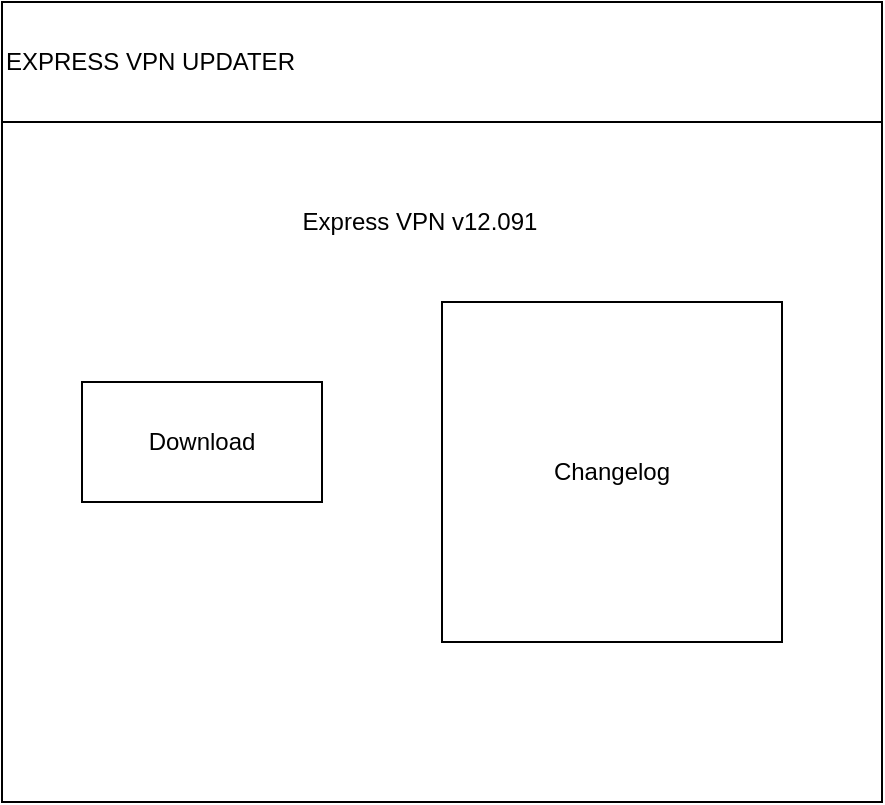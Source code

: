 <mxfile version="14.7.0" type="device"><diagram id="3DgOtcTINpMj3RU5Qf84" name="Page-1"><mxGraphModel dx="1038" dy="523" grid="1" gridSize="10" guides="1" tooltips="1" connect="1" arrows="1" fold="1" page="1" pageScale="1" pageWidth="827" pageHeight="1169" math="0" shadow="0"><root><mxCell id="0"/><mxCell id="1" parent="0"/><mxCell id="qfwXwg0bjpLLTsAMiPnA-4" value="" style="rounded=0;whiteSpace=wrap;html=1;" vertex="1" parent="1"><mxGeometry x="80" y="80" width="440" height="400" as="geometry"/></mxCell><mxCell id="qfwXwg0bjpLLTsAMiPnA-1" value="Download" style="rounded=0;whiteSpace=wrap;html=1;" vertex="1" parent="1"><mxGeometry x="120" y="270" width="120" height="60" as="geometry"/></mxCell><mxCell id="qfwXwg0bjpLLTsAMiPnA-2" value="Changelog" style="whiteSpace=wrap;html=1;aspect=fixed;" vertex="1" parent="1"><mxGeometry x="300" y="230" width="170" height="170" as="geometry"/></mxCell><mxCell id="qfwXwg0bjpLLTsAMiPnA-3" value="Express VPN v12.091" style="text;html=1;strokeColor=none;fillColor=none;align=center;verticalAlign=middle;whiteSpace=wrap;rounded=0;" vertex="1" parent="1"><mxGeometry x="164" y="180" width="250" height="20" as="geometry"/></mxCell><mxCell id="qfwXwg0bjpLLTsAMiPnA-5" value="EXPRESS VPN UPDATER" style="rounded=0;whiteSpace=wrap;html=1;align=left;" vertex="1" parent="1"><mxGeometry x="80" y="80" width="440" height="60" as="geometry"/></mxCell></root></mxGraphModel></diagram></mxfile>